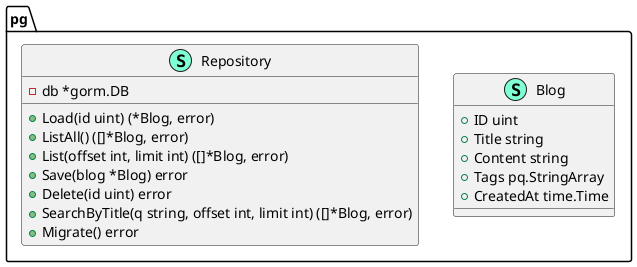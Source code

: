 @startuml
namespace pg {
    class Blog << (S,Aquamarine) >> {
        + ID uint
        + Title string
        + Content string
        + Tags pq.StringArray
        + CreatedAt time.Time

    }
    class Repository << (S,Aquamarine) >> {
        - db *gorm.DB

        + Load(id uint) (*Blog, error)
        + ListAll() ([]*Blog, error)
        + List(offset int, limit int) ([]*Blog, error)
        + Save(blog *Blog) error
        + Delete(id uint) error
        + SearchByTitle(q string, offset int, limit int) ([]*Blog, error)
        + Migrate() error

    }
}


@enduml
